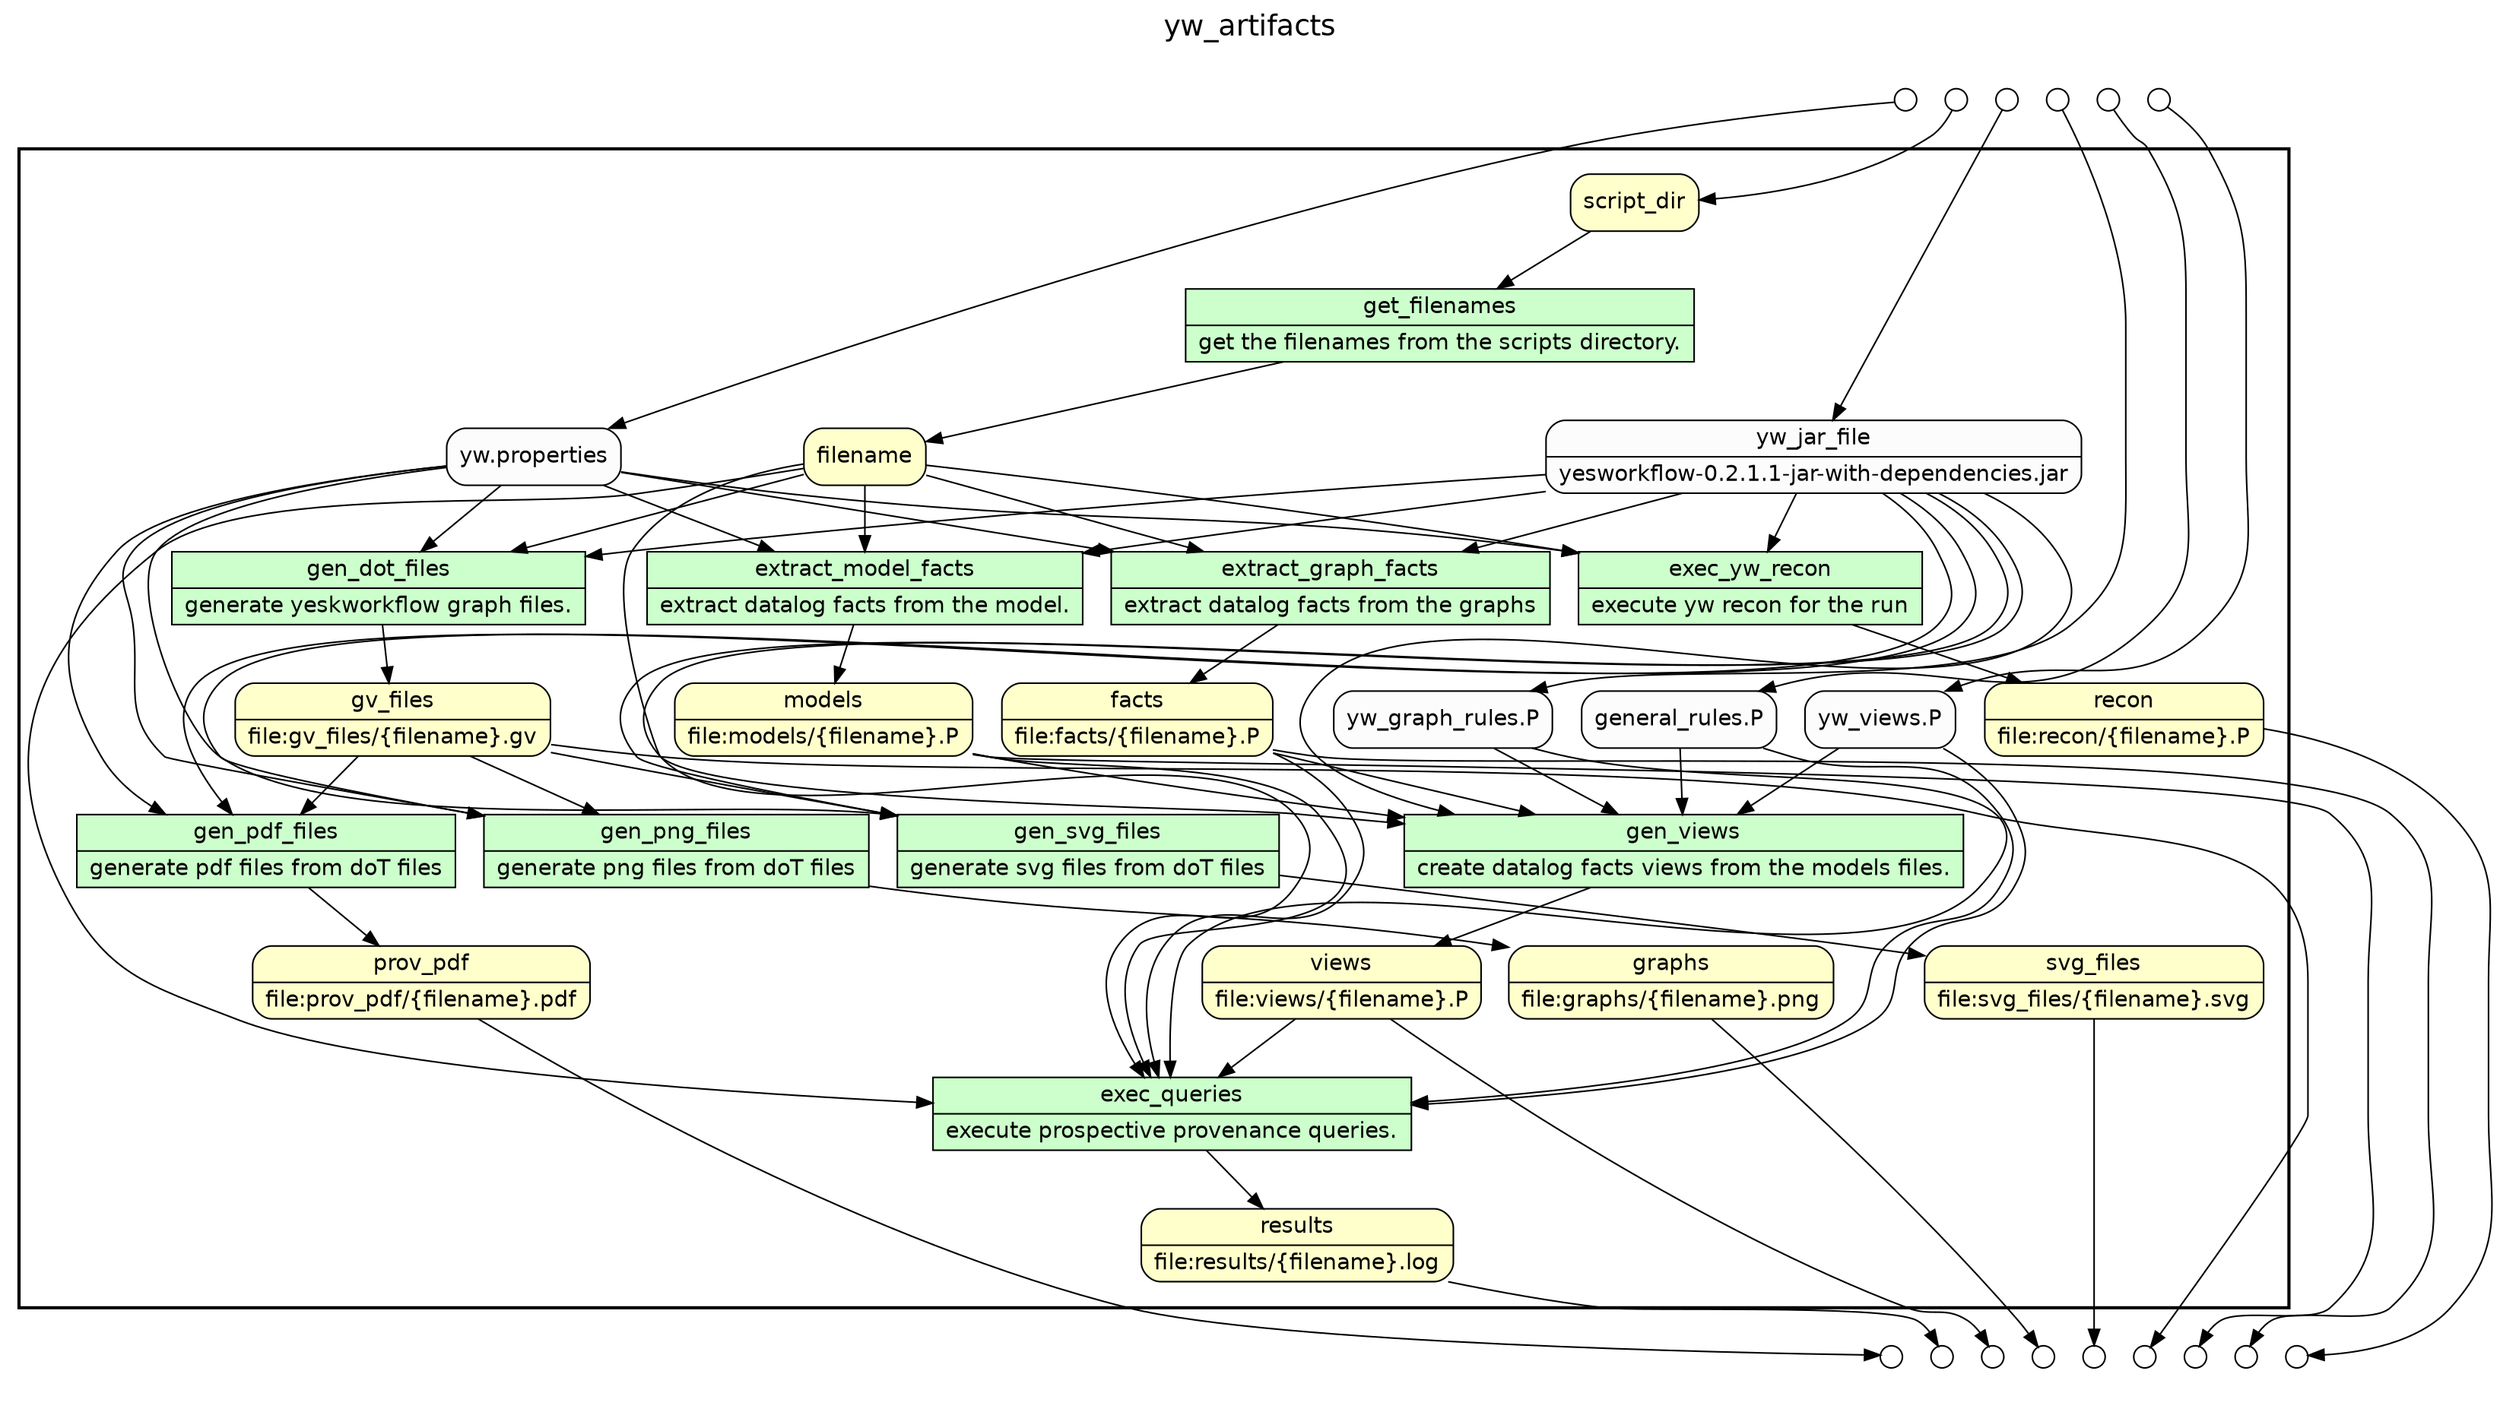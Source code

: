 
/* Start of top-level graph */
digraph Workflow {
rankdir=TB

/* Title for graph */
fontname=Helvetica; fontsize=18; labelloc=t
label=yw_artifacts

/* Start of double cluster for drawing box around nodes in workflow */
subgraph cluster_workflow_box_outer { label=""; color=black; penwidth=2
subgraph cluster_workflow_box_inner { label=""; penwidth=0

/* Style for nodes representing atomic programs in workflow */
node[shape=box style=filled fillcolor="#CCFFCC" peripheries=1 fontname=Helvetica]

/* Nodes representing atomic programs in workflow */
get_filenames [shape=record rankdir=LR label="{<f0> get_filenames |<f1> get the filenames from the scripts directory.}"];
gen_dot_files [shape=record rankdir=LR label="{<f0> gen_dot_files |<f1> generate yeskworkflow graph files.}"];
gen_png_files [shape=record rankdir=LR label="{<f0> gen_png_files |<f1> generate png files from doT files}"];
gen_pdf_files [shape=record rankdir=LR label="{<f0> gen_pdf_files |<f1> generate pdf files from doT files}"];
gen_svg_files [shape=record rankdir=LR label="{<f0> gen_svg_files |<f1> generate svg files from doT files}"];
extract_graph_facts [shape=record rankdir=LR label="{<f0> extract_graph_facts |<f1> extract datalog facts from the graphs}"];
extract_model_facts [shape=record rankdir=LR label="{<f0> extract_model_facts |<f1> extract datalog facts from the model.}"];
gen_views [shape=record rankdir=LR label="{<f0> gen_views |<f1> create datalog facts views from the models files.}"];
exec_queries [shape=record rankdir=LR label="{<f0> exec_queries |<f1> execute prospective provenance queries.}"];
exec_yw_recon [shape=record rankdir=LR label="{<f0> exec_yw_recon |<f1> execute yw recon for the run}"];

/* Style for nodes representing non-parameter data channels in workflow */
node[shape=box style="rounded,filled" fillcolor="#FFFFCC" peripheries=1 fontname=Helvetica]

/* Nodes for non-parameter data channels in workflow */
script_dir
filename
gv_files [shape=record rankdir=LR label="{<f0> gv_files |<f1> file\:gv_files/\{filename\}.gv}"];
models [shape=record rankdir=LR label="{<f0> models |<f1> file\:models/\{filename\}.P}"];
facts [shape=record rankdir=LR label="{<f0> facts |<f1> file\:facts/\{filename\}.P}"];
views [shape=record rankdir=LR label="{<f0> views |<f1> file\:views/\{filename\}.P}"];
graphs [shape=record rankdir=LR label="{<f0> graphs |<f1> file\:graphs/\{filename\}.png}"];
results [shape=record rankdir=LR label="{<f0> results |<f1> file\:results/\{filename\}.log}"];
recon [shape=record rankdir=LR label="{<f0> recon |<f1> file\:recon/\{filename\}.P}"];
svg_files [shape=record rankdir=LR label="{<f0> svg_files |<f1> file\:svg_files/\{filename\}.svg}"];
prov_pdf [shape=record rankdir=LR label="{<f0> prov_pdf |<f1> file\:prov_pdf/\{filename\}.pdf}"];

/* Style for nodes representing parameter channels in workflow */
node[shape=box style="rounded,filled" fillcolor="#FCFCFC" peripheries=1 fontname=Helvetica]

/* Nodes representing parameter channels in workflow */
yw_jar_file [shape=record rankdir=LR label="{<f0> yw_jar_file |<f1> yesworkflow-0.2.1.1-jar-with-dependencies.jar}"];
"yw.properties"
"general_rules.P"
"yw_views.P"
"yw_graph_rules.P"

/* Edges representing connections between programs and channels */
get_filenames -> filename
script_dir -> get_filenames
gen_dot_files -> gv_files
filename -> gen_dot_files
yw_jar_file -> gen_dot_files
"yw.properties" -> gen_dot_files
gen_png_files -> graphs
gv_files -> gen_png_files
"yw.properties" -> gen_png_files
yw_jar_file -> gen_png_files
gen_pdf_files -> prov_pdf
gv_files -> gen_pdf_files
yw_jar_file -> gen_pdf_files
"yw.properties" -> gen_pdf_files
gen_svg_files -> svg_files
gv_files -> gen_svg_files
yw_jar_file -> gen_svg_files
"yw.properties" -> gen_svg_files
extract_graph_facts -> facts
"yw.properties" -> extract_graph_facts
yw_jar_file -> extract_graph_facts
filename -> extract_graph_facts
extract_model_facts -> models
filename -> extract_model_facts
yw_jar_file -> extract_model_facts
"yw.properties" -> extract_model_facts
gen_views -> views
filename -> gen_views
models -> gen_views
facts -> gen_views
"general_rules.P" -> gen_views
"yw_views.P" -> gen_views
"yw_graph_rules.P" -> gen_views
yw_jar_file -> gen_views
exec_queries -> results
filename -> exec_queries
models -> exec_queries
facts -> exec_queries
views -> exec_queries
"general_rules.P" -> exec_queries
"yw_views.P" -> exec_queries
"yw_graph_rules.P" -> exec_queries
yw_jar_file -> exec_queries
exec_yw_recon -> recon
filename -> exec_yw_recon
"yw.properties" -> exec_yw_recon
yw_jar_file -> exec_yw_recon

/* End of double cluster for drawing box around nodes in workflow */
}}

/* Hidden double-cluster for grouping workflow input ports */
subgraph cluster_input_ports_group_outer { label=""; penwidth=0
subgraph cluster_input_ports_group_inner { label=""; penwidth=0

/* Style for nodes representing workflow input ports */
node[shape=circle style="rounded,filled" fillcolor="#FFFFFF" peripheries=1 fontname=Helvetica width=0.2]

/* Nodes representing workflow input ports */
script_dir_input_port [label=""]
"yw.properties_input_port" [label=""]
"yw_graph_rules.P_input_port" [label=""]
"general_rules.P_input_port" [label=""]
"yw_views.P_input_port" [label=""]
yw_jar_file_input_port [label=""]

/* End of double-cluster for grouping workflow input ports */
}}

/* Hidden double-cluster for grouping workflow output ports */
subgraph cluster_output_ports_group_outer { label=""; penwidth=0
subgraph cluster_output_ports_group_inner { label=""; penwidth=0

/* Style for nodes representing workflow output ports */
node[shape=circle style="rounded,filled" fillcolor="#FFFFFF" peripheries=1 fontname=Helvetica width=0.2]

/* Nodes representing workflow output ports */
graphs_output_port [label=""]
models_output_port [label=""]
facts_output_port [label=""]
results_output_port [label=""]
recon_output_port [label=""]
svg_files_output_port [label=""]
prov_pdf_output_port [label=""]
views_output_port [label=""]
gv_files_output_port [label=""]

/* End of double-cluster for grouping workflow output ports */
}}

/* Edges from input ports to channels */
script_dir_input_port -> script_dir
"yw.properties_input_port" -> "yw.properties"
"yw_graph_rules.P_input_port" -> "yw_graph_rules.P"
"general_rules.P_input_port" -> "general_rules.P"
"yw_views.P_input_port" -> "yw_views.P"
yw_jar_file_input_port -> yw_jar_file

/* Edges from channels to output ports */
graphs -> graphs_output_port
models -> models_output_port
facts -> facts_output_port
results -> results_output_port
recon -> recon_output_port
svg_files -> svg_files_output_port
prov_pdf -> prov_pdf_output_port
views -> views_output_port
gv_files -> gv_files_output_port

/* End of top-level graph */
}
